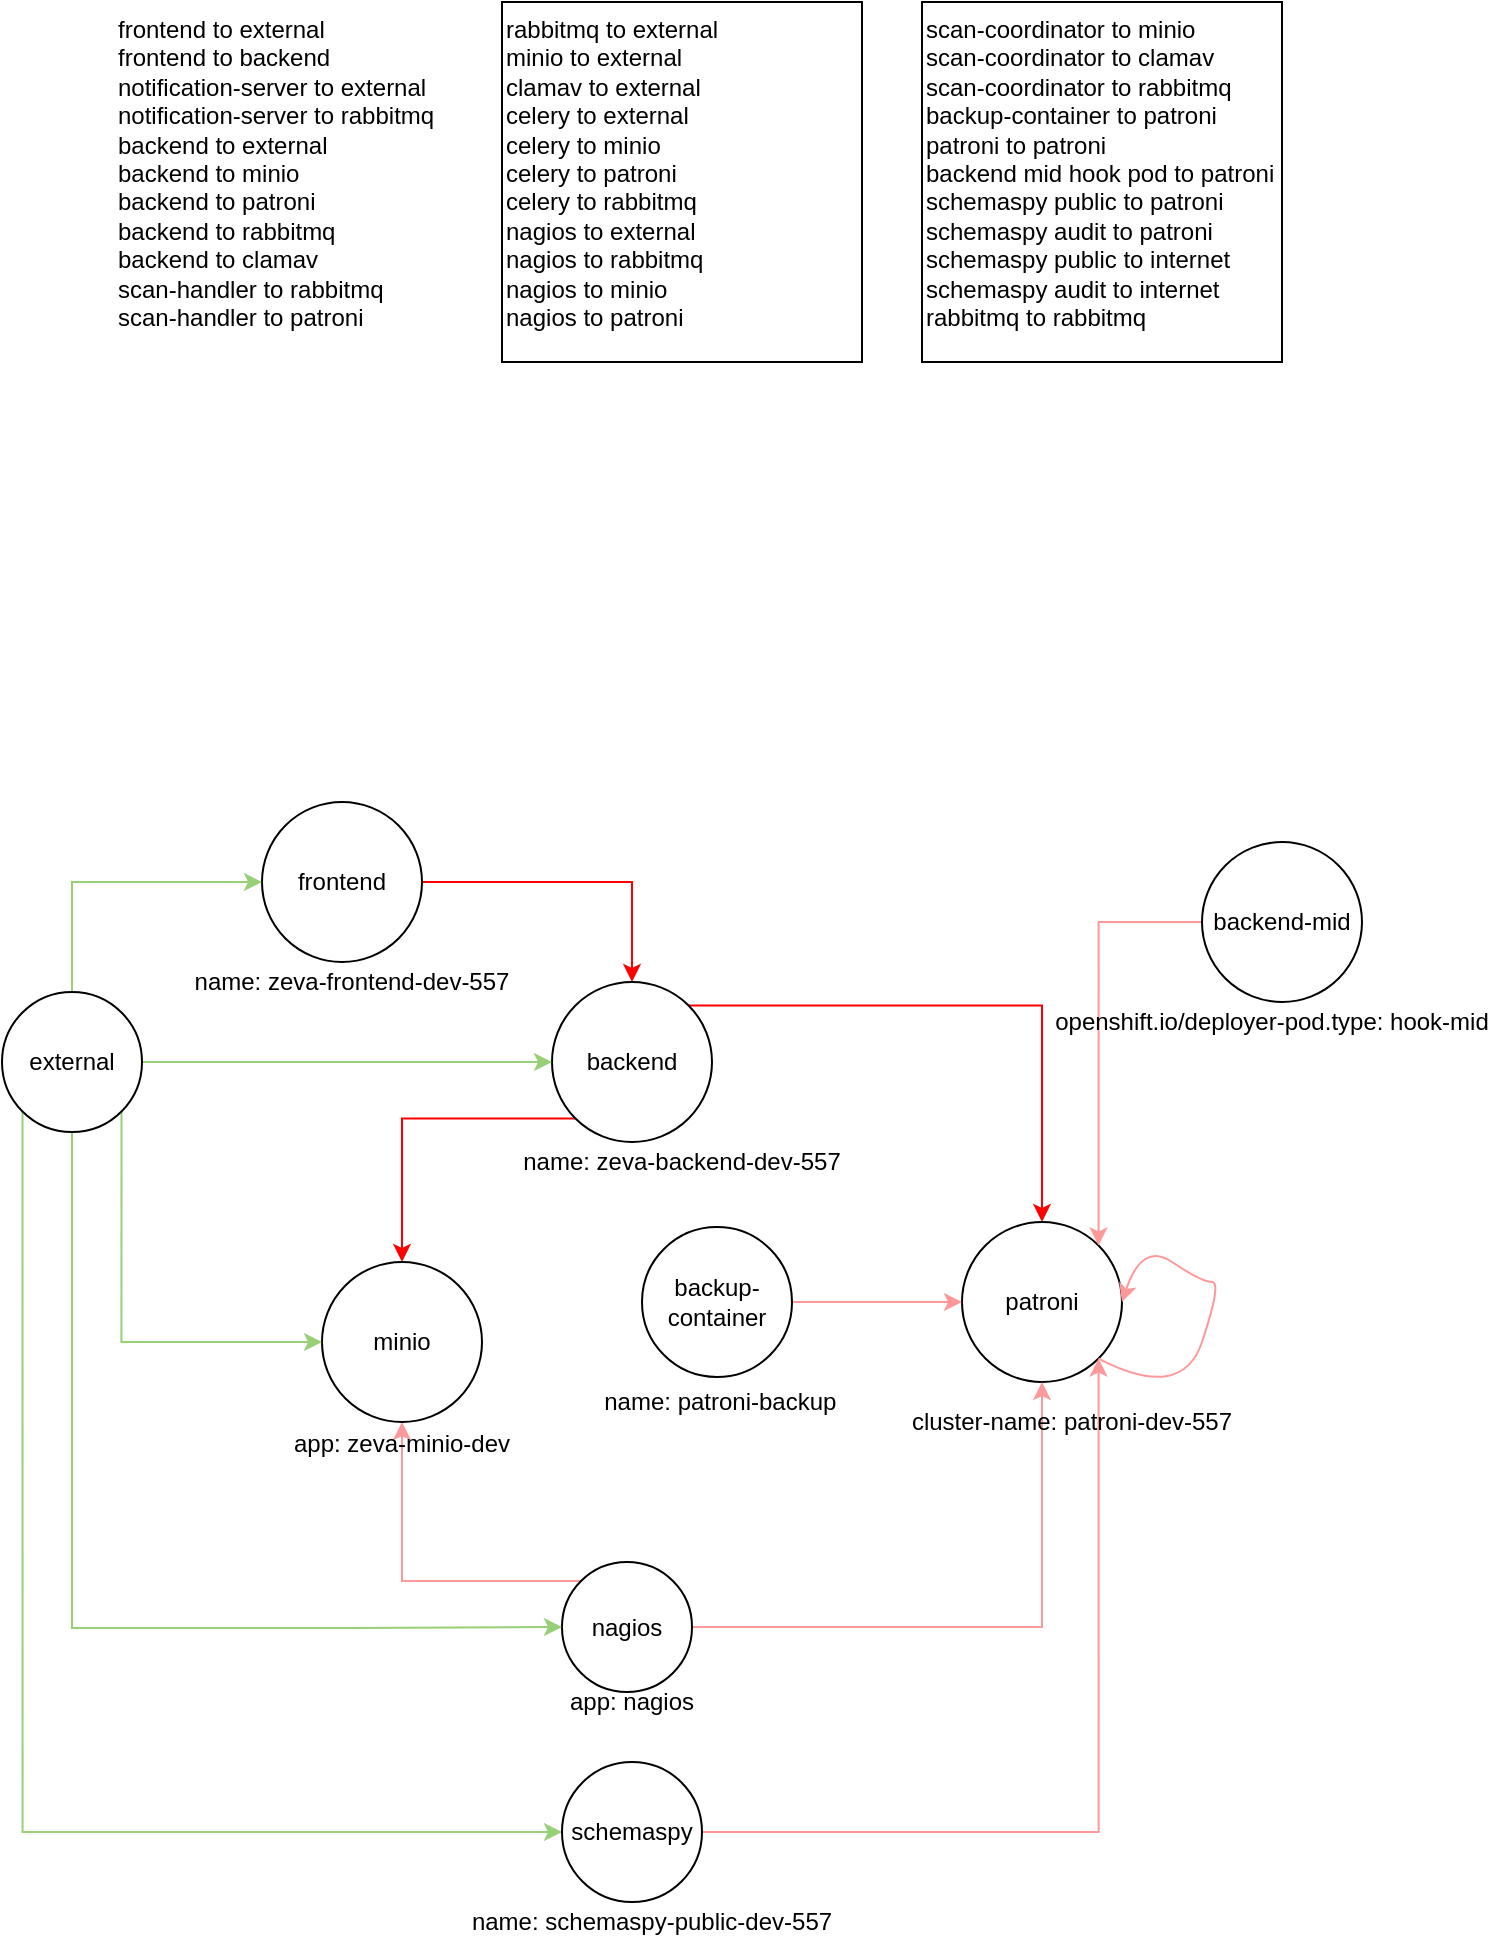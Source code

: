 <mxfile version="14.4.3" type="device"><diagram id="AIra0pvackN1RxZxVPas" name="Page-1"><mxGraphModel dx="815" dy="1564" grid="1" gridSize="10" guides="1" tooltips="1" connect="1" arrows="1" fold="1" page="1" pageScale="1" pageWidth="850" pageHeight="1100" math="0" shadow="0"><root><mxCell id="0"/><mxCell id="1" parent="0"/><mxCell id="b4ZN2M5RfPYAqQMjHC3d-15" style="edgeStyle=orthogonalEdgeStyle;rounded=0;orthogonalLoop=1;jettySize=auto;html=1;exitX=1;exitY=0.5;exitDx=0;exitDy=0;strokeColor=#FF0000;" parent="1" source="b4ZN2M5RfPYAqQMjHC3d-1" target="b4ZN2M5RfPYAqQMjHC3d-3" edge="1"><mxGeometry relative="1" as="geometry"/></mxCell><mxCell id="b4ZN2M5RfPYAqQMjHC3d-1" value="frontend" style="ellipse;whiteSpace=wrap;html=1;aspect=fixed;" parent="1" vertex="1"><mxGeometry x="160" y="-40" width="80" height="80" as="geometry"/></mxCell><mxCell id="b4ZN2M5RfPYAqQMjHC3d-26" style="edgeStyle=orthogonalEdgeStyle;rounded=0;orthogonalLoop=1;jettySize=auto;html=1;exitX=0;exitY=1;exitDx=0;exitDy=0;strokeColor=#FF0000;" parent="1" source="b4ZN2M5RfPYAqQMjHC3d-3" target="b4ZN2M5RfPYAqQMjHC3d-13" edge="1"><mxGeometry relative="1" as="geometry"/></mxCell><mxCell id="b4ZN2M5RfPYAqQMjHC3d-27" style="edgeStyle=orthogonalEdgeStyle;rounded=0;orthogonalLoop=1;jettySize=auto;html=1;exitX=1;exitY=0;exitDx=0;exitDy=0;strokeColor=#FF0000;" parent="1" source="b4ZN2M5RfPYAqQMjHC3d-3" target="b4ZN2M5RfPYAqQMjHC3d-8" edge="1"><mxGeometry relative="1" as="geometry"/></mxCell><mxCell id="b4ZN2M5RfPYAqQMjHC3d-3" value="backend" style="ellipse;whiteSpace=wrap;html=1;aspect=fixed;" parent="1" vertex="1"><mxGeometry x="305" y="50" width="80" height="80" as="geometry"/></mxCell><mxCell id="b4ZN2M5RfPYAqQMjHC3d-8" value="patroni" style="ellipse;whiteSpace=wrap;html=1;aspect=fixed;" parent="1" vertex="1"><mxGeometry x="510" y="170" width="80" height="80" as="geometry"/></mxCell><mxCell id="DNz0pwb5H6Iw8uUJaAUe-7" style="edgeStyle=orthogonalEdgeStyle;rounded=0;orthogonalLoop=1;jettySize=auto;html=1;entryX=0;entryY=0.5;entryDx=0;entryDy=0;strokeColor=#FF9999;" parent="1" source="b4ZN2M5RfPYAqQMjHC3d-10" target="b4ZN2M5RfPYAqQMjHC3d-8" edge="1"><mxGeometry relative="1" as="geometry"/></mxCell><mxCell id="b4ZN2M5RfPYAqQMjHC3d-10" value="backup-container" style="ellipse;whiteSpace=wrap;html=1;aspect=fixed;" parent="1" vertex="1"><mxGeometry x="350" y="172.5" width="75" height="75" as="geometry"/></mxCell><mxCell id="b4ZN2M5RfPYAqQMjHC3d-19" style="edgeStyle=orthogonalEdgeStyle;rounded=0;orthogonalLoop=1;jettySize=auto;html=1;entryX=0.5;entryY=1;entryDx=0;entryDy=0;exitX=0;exitY=0;exitDx=0;exitDy=0;strokeColor=#FF9999;" parent="1" source="b4ZN2M5RfPYAqQMjHC3d-11" target="b4ZN2M5RfPYAqQMjHC3d-13" edge="1"><mxGeometry relative="1" as="geometry"/></mxCell><mxCell id="b4ZN2M5RfPYAqQMjHC3d-22" style="edgeStyle=orthogonalEdgeStyle;rounded=0;orthogonalLoop=1;jettySize=auto;html=1;entryX=0.5;entryY=1;entryDx=0;entryDy=0;strokeColor=#FF9999;" parent="1" source="b4ZN2M5RfPYAqQMjHC3d-11" target="b4ZN2M5RfPYAqQMjHC3d-8" edge="1"><mxGeometry relative="1" as="geometry"/></mxCell><mxCell id="b4ZN2M5RfPYAqQMjHC3d-11" value="nagios" style="ellipse;whiteSpace=wrap;html=1;aspect=fixed;" parent="1" vertex="1"><mxGeometry x="310" y="340" width="65" height="65" as="geometry"/></mxCell><mxCell id="b4ZN2M5RfPYAqQMjHC3d-13" value="minio" style="ellipse;whiteSpace=wrap;html=1;aspect=fixed;" parent="1" vertex="1"><mxGeometry x="190" y="190" width="80" height="80" as="geometry"/></mxCell><mxCell id="DNz0pwb5H6Iw8uUJaAUe-1" style="edgeStyle=orthogonalEdgeStyle;rounded=0;orthogonalLoop=1;jettySize=auto;html=1;entryX=0;entryY=0.5;entryDx=0;entryDy=0;strokeColor=#97D077;" parent="1" source="b4ZN2M5RfPYAqQMjHC3d-20" target="b4ZN2M5RfPYAqQMjHC3d-3" edge="1"><mxGeometry relative="1" as="geometry"/></mxCell><mxCell id="DNz0pwb5H6Iw8uUJaAUe-3" style="edgeStyle=orthogonalEdgeStyle;rounded=0;orthogonalLoop=1;jettySize=auto;html=1;exitX=1;exitY=1;exitDx=0;exitDy=0;entryX=0;entryY=0.5;entryDx=0;entryDy=0;strokeColor=#97D077;" parent="1" source="b4ZN2M5RfPYAqQMjHC3d-20" target="b4ZN2M5RfPYAqQMjHC3d-13" edge="1"><mxGeometry relative="1" as="geometry"><Array as="points"><mxPoint x="90" y="230"/></Array></mxGeometry></mxCell><mxCell id="DNz0pwb5H6Iw8uUJaAUe-4" style="edgeStyle=orthogonalEdgeStyle;rounded=0;orthogonalLoop=1;jettySize=auto;html=1;entryX=0;entryY=0.5;entryDx=0;entryDy=0;strokeColor=#97D077;" parent="1" source="b4ZN2M5RfPYAqQMjHC3d-20" target="b4ZN2M5RfPYAqQMjHC3d-11" edge="1"><mxGeometry relative="1" as="geometry"><Array as="points"><mxPoint x="65" y="373"/><mxPoint x="205" y="373"/></Array></mxGeometry></mxCell><mxCell id="DNz0pwb5H6Iw8uUJaAUe-5" style="edgeStyle=orthogonalEdgeStyle;rounded=0;orthogonalLoop=1;jettySize=auto;html=1;exitX=0;exitY=1;exitDx=0;exitDy=0;entryX=0;entryY=0.5;entryDx=0;entryDy=0;strokeColor=#97D077;" parent="1" source="b4ZN2M5RfPYAqQMjHC3d-20" target="jZ5XmgkILTjiQiPbq-w5-4" edge="1"><mxGeometry relative="1" as="geometry"><Array as="points"><mxPoint x="40" y="475"/></Array></mxGeometry></mxCell><mxCell id="DNz0pwb5H6Iw8uUJaAUe-6" style="edgeStyle=orthogonalEdgeStyle;rounded=0;orthogonalLoop=1;jettySize=auto;html=1;entryX=0;entryY=0.5;entryDx=0;entryDy=0;strokeColor=#97D077;" parent="1" source="b4ZN2M5RfPYAqQMjHC3d-20" target="b4ZN2M5RfPYAqQMjHC3d-1" edge="1"><mxGeometry relative="1" as="geometry"><Array as="points"><mxPoint x="65"/></Array></mxGeometry></mxCell><mxCell id="b4ZN2M5RfPYAqQMjHC3d-20" value="external" style="ellipse;whiteSpace=wrap;html=1;aspect=fixed;" parent="1" vertex="1"><mxGeometry x="30" y="55" width="70" height="70" as="geometry"/></mxCell><mxCell id="b4ZN2M5RfPYAqQMjHC3d-45" value="frontend to external&lt;br&gt;frontend to backend&lt;br&gt;notification-server to external&lt;br&gt;notification-server to rabbitmq&lt;br&gt;backend to external&lt;br&gt;backend to minio&lt;br&gt;backend to patroni&lt;br&gt;backend to rabbitmq&lt;br&gt;backend to clamav&lt;br&gt;scan-handler to rabbitmq&lt;br&gt;scan-handler to patroni&lt;br&gt;" style="text;html=1;strokeColor=none;fillColor=none;align=left;verticalAlign=top;whiteSpace=wrap;rounded=0;" parent="1" vertex="1"><mxGeometry x="86" y="-440" width="184" height="170" as="geometry"/></mxCell><mxCell id="b4ZN2M5RfPYAqQMjHC3d-48" value="rabbitmq to external&lt;br&gt;minio to external&lt;br&gt;clamav to external&lt;br&gt;celery to external&lt;br&gt;celery to minio&lt;br&gt;celery to patroni&lt;br&gt;celery to rabbitmq&lt;br&gt;nagios to external&lt;br&gt;nagios to rabbitmq&lt;br&gt;nagios to minio&lt;br&gt;nagios to patroni" style="whiteSpace=wrap;html=1;aspect=fixed;align=left;fontColor=#010103;verticalAlign=top;" parent="1" vertex="1"><mxGeometry x="280" y="-440" width="180" height="180" as="geometry"/></mxCell><mxCell id="b4ZN2M5RfPYAqQMjHC3d-49" value="scan-coordinator to minio&lt;br&gt;scan-coordinator to clamav&lt;br&gt;scan-coordinator to rabbitmq&lt;br&gt;backup-container to patroni&lt;br&gt;patroni to patroni&lt;br&gt;backend mid hook pod to patroni&lt;br&gt;schemaspy public to patroni&lt;br&gt;schemaspy audit to patroni&lt;br&gt;schemaspy public to internet&lt;br&gt;schemaspy audit to internet&lt;br&gt;rabbitmq to rabbitmq" style="whiteSpace=wrap;html=1;aspect=fixed;fontColor=#010103;align=left;verticalAlign=top;" parent="1" vertex="1"><mxGeometry x="490" y="-440" width="180" height="180" as="geometry"/></mxCell><mxCell id="9xZVyRgoyZn5UuLwTAI5-3" value="" style="curved=1;endArrow=classic;html=1;exitX=1;exitY=1;exitDx=0;exitDy=0;entryX=1;entryY=0.5;entryDx=0;entryDy=0;strokeColor=#FF9999;" parent="1" source="b4ZN2M5RfPYAqQMjHC3d-8" target="b4ZN2M5RfPYAqQMjHC3d-8" edge="1"><mxGeometry width="50" height="50" relative="1" as="geometry"><mxPoint x="590" y="200" as="sourcePoint"/><mxPoint x="560" y="206" as="targetPoint"/><Array as="points"><mxPoint x="620" y="260"/><mxPoint x="640" y="200"/><mxPoint x="630" y="200"/><mxPoint x="600" y="180"/></Array></mxGeometry></mxCell><mxCell id="jZ5XmgkILTjiQiPbq-w5-3" style="edgeStyle=orthogonalEdgeStyle;rounded=0;orthogonalLoop=1;jettySize=auto;html=1;entryX=1;entryY=0;entryDx=0;entryDy=0;strokeColor=#FF9999;" parent="1" source="jZ5XmgkILTjiQiPbq-w5-2" target="b4ZN2M5RfPYAqQMjHC3d-8" edge="1"><mxGeometry relative="1" as="geometry"/></mxCell><mxCell id="jZ5XmgkILTjiQiPbq-w5-2" value="backend-mid" style="ellipse;whiteSpace=wrap;html=1;aspect=fixed;" parent="1" vertex="1"><mxGeometry x="630" y="-20" width="80" height="80" as="geometry"/></mxCell><mxCell id="jZ5XmgkILTjiQiPbq-w5-6" style="edgeStyle=orthogonalEdgeStyle;rounded=0;orthogonalLoop=1;jettySize=auto;html=1;entryX=1;entryY=1;entryDx=0;entryDy=0;strokeColor=#FF9999;" parent="1" source="jZ5XmgkILTjiQiPbq-w5-4" target="b4ZN2M5RfPYAqQMjHC3d-8" edge="1"><mxGeometry relative="1" as="geometry"/></mxCell><mxCell id="jZ5XmgkILTjiQiPbq-w5-4" value="schemaspy" style="ellipse;whiteSpace=wrap;html=1;aspect=fixed;" parent="1" vertex="1"><mxGeometry x="310" y="440" width="70" height="70" as="geometry"/></mxCell><mxCell id="5H04mbbeuP7JrVoTDnXR-1" value="app: zeva-minio-dev" style="text;html=1;strokeColor=none;fillColor=none;align=center;verticalAlign=middle;whiteSpace=wrap;rounded=0;" vertex="1" parent="1"><mxGeometry x="155" y="270" width="150" height="22.5" as="geometry"/></mxCell><mxCell id="5H04mbbeuP7JrVoTDnXR-3" value="name: zeva-backend-dev-557" style="text;html=1;strokeColor=none;fillColor=none;align=center;verticalAlign=middle;whiteSpace=wrap;rounded=0;" vertex="1" parent="1"><mxGeometry x="280" y="130" width="180" height="20" as="geometry"/></mxCell><mxCell id="5H04mbbeuP7JrVoTDnXR-4" value="cluster-name: patroni-dev-557" style="text;html=1;strokeColor=none;fillColor=none;align=center;verticalAlign=middle;whiteSpace=wrap;rounded=0;" vertex="1" parent="1"><mxGeometry x="480" y="260" width="170" height="20" as="geometry"/></mxCell><mxCell id="5H04mbbeuP7JrVoTDnXR-6" value="&amp;nbsp;name: patroni-backup" style="text;html=1;strokeColor=none;fillColor=none;align=center;verticalAlign=middle;whiteSpace=wrap;rounded=0;" vertex="1" parent="1"><mxGeometry x="320" y="250" width="135" height="20" as="geometry"/></mxCell><mxCell id="5H04mbbeuP7JrVoTDnXR-7" value="name: schemaspy-public-dev-557" style="text;html=1;strokeColor=none;fillColor=none;align=center;verticalAlign=middle;whiteSpace=wrap;rounded=0;" vertex="1" parent="1"><mxGeometry x="260" y="510" width="190" height="20" as="geometry"/></mxCell><mxCell id="5H04mbbeuP7JrVoTDnXR-8" value="app: nagios" style="text;html=1;strokeColor=none;fillColor=none;align=center;verticalAlign=middle;whiteSpace=wrap;rounded=0;" vertex="1" parent="1"><mxGeometry x="300" y="400" width="90" height="20" as="geometry"/></mxCell><mxCell id="5H04mbbeuP7JrVoTDnXR-9" value="name: zeva-frontend-dev-557" style="text;html=1;strokeColor=none;fillColor=none;align=center;verticalAlign=middle;whiteSpace=wrap;rounded=0;" vertex="1" parent="1"><mxGeometry x="120" y="40" width="170" height="20" as="geometry"/></mxCell><mxCell id="5H04mbbeuP7JrVoTDnXR-10" value="openshift.io/deployer-pod.type: hook-mid" style="text;html=1;strokeColor=none;fillColor=none;align=center;verticalAlign=middle;whiteSpace=wrap;rounded=0;" vertex="1" parent="1"><mxGeometry x="550" y="60" width="230" height="20" as="geometry"/></mxCell></root></mxGraphModel></diagram></mxfile>